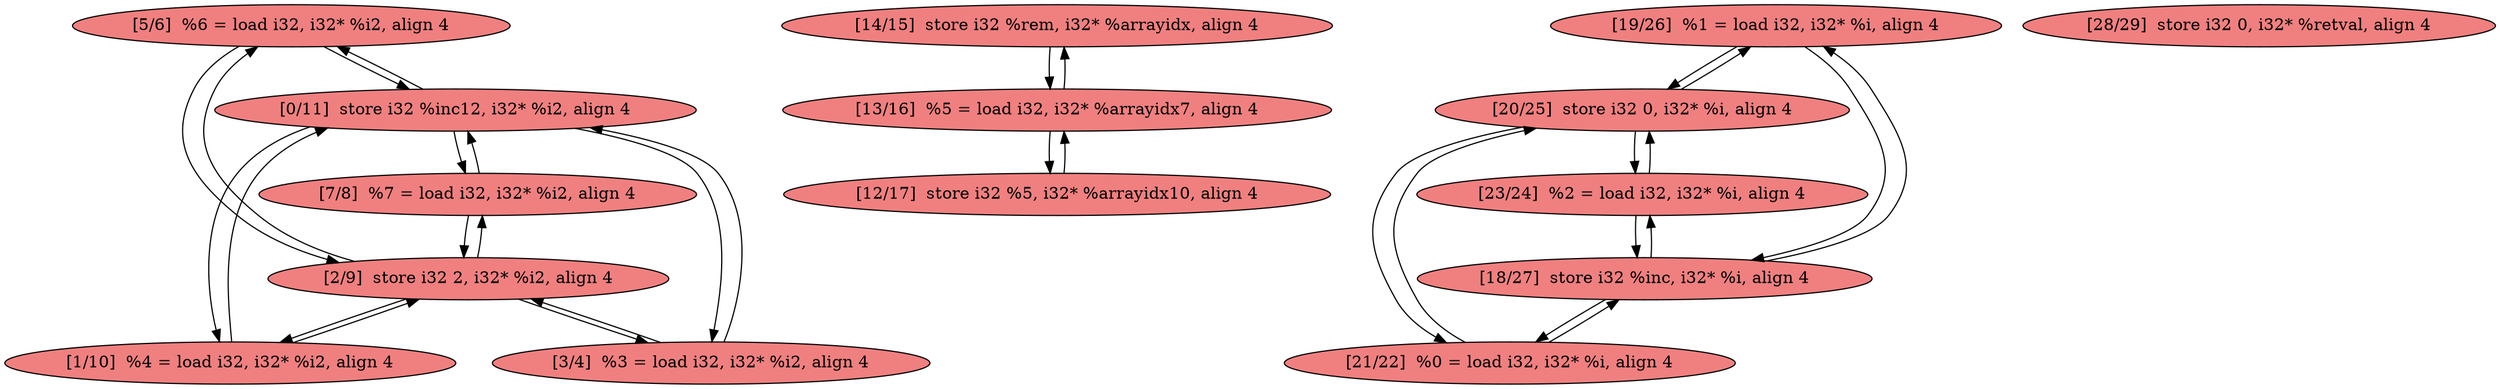
digraph G {


node28 [fillcolor=lightcoral,label="[5/6]  %6 = load i32, i32* %i2, align 4",shape=ellipse,style=filled ]
node27 [fillcolor=lightcoral,label="[14/15]  store i32 %rem, i32* %arrayidx, align 4",shape=ellipse,style=filled ]
node26 [fillcolor=lightcoral,label="[19/26]  %1 = load i32, i32* %i, align 4",shape=ellipse,style=filled ]
node25 [fillcolor=lightcoral,label="[21/22]  %0 = load i32, i32* %i, align 4",shape=ellipse,style=filled ]
node21 [fillcolor=lightcoral,label="[3/4]  %3 = load i32, i32* %i2, align 4",shape=ellipse,style=filled ]
node29 [fillcolor=lightcoral,label="[23/24]  %2 = load i32, i32* %i, align 4",shape=ellipse,style=filled ]
node23 [fillcolor=lightcoral,label="[28/29]  store i32 0, i32* %retval, align 4",shape=ellipse,style=filled ]
node15 [fillcolor=lightcoral,label="[0/11]  store i32 %inc12, i32* %i2, align 4",shape=ellipse,style=filled ]
node17 [fillcolor=lightcoral,label="[12/17]  store i32 %5, i32* %arrayidx10, align 4",shape=ellipse,style=filled ]
node22 [fillcolor=lightcoral,label="[20/25]  store i32 0, i32* %i, align 4",shape=ellipse,style=filled ]
node18 [fillcolor=lightcoral,label="[1/10]  %4 = load i32, i32* %i2, align 4",shape=ellipse,style=filled ]
node24 [fillcolor=lightcoral,label="[13/16]  %5 = load i32, i32* %arrayidx7, align 4",shape=ellipse,style=filled ]
node16 [fillcolor=lightcoral,label="[7/8]  %7 = load i32, i32* %i2, align 4",shape=ellipse,style=filled ]
node19 [fillcolor=lightcoral,label="[2/9]  store i32 2, i32* %i2, align 4",shape=ellipse,style=filled ]
node20 [fillcolor=lightcoral,label="[18/27]  store i32 %inc, i32* %i, align 4",shape=ellipse,style=filled ]

node19->node21 [ ]
node20->node29 [ ]
node19->node18 [ ]
node22->node26 [ ]
node26->node22 [ ]
node18->node19 [ ]
node22->node25 [ ]
node25->node22 [ ]
node20->node26 [ ]
node22->node29 [ ]
node17->node24 [ ]
node16->node15 [ ]
node28->node15 [ ]
node15->node21 [ ]
node28->node19 [ ]
node29->node22 [ ]
node15->node28 [ ]
node19->node28 [ ]
node21->node19 [ ]
node16->node19 [ ]
node29->node20 [ ]
node18->node15 [ ]
node21->node15 [ ]
node26->node20 [ ]
node20->node25 [ ]
node24->node17 [ ]
node19->node16 [ ]
node24->node27 [ ]
node25->node20 [ ]
node15->node18 [ ]
node15->node16 [ ]
node27->node24 [ ]


}
